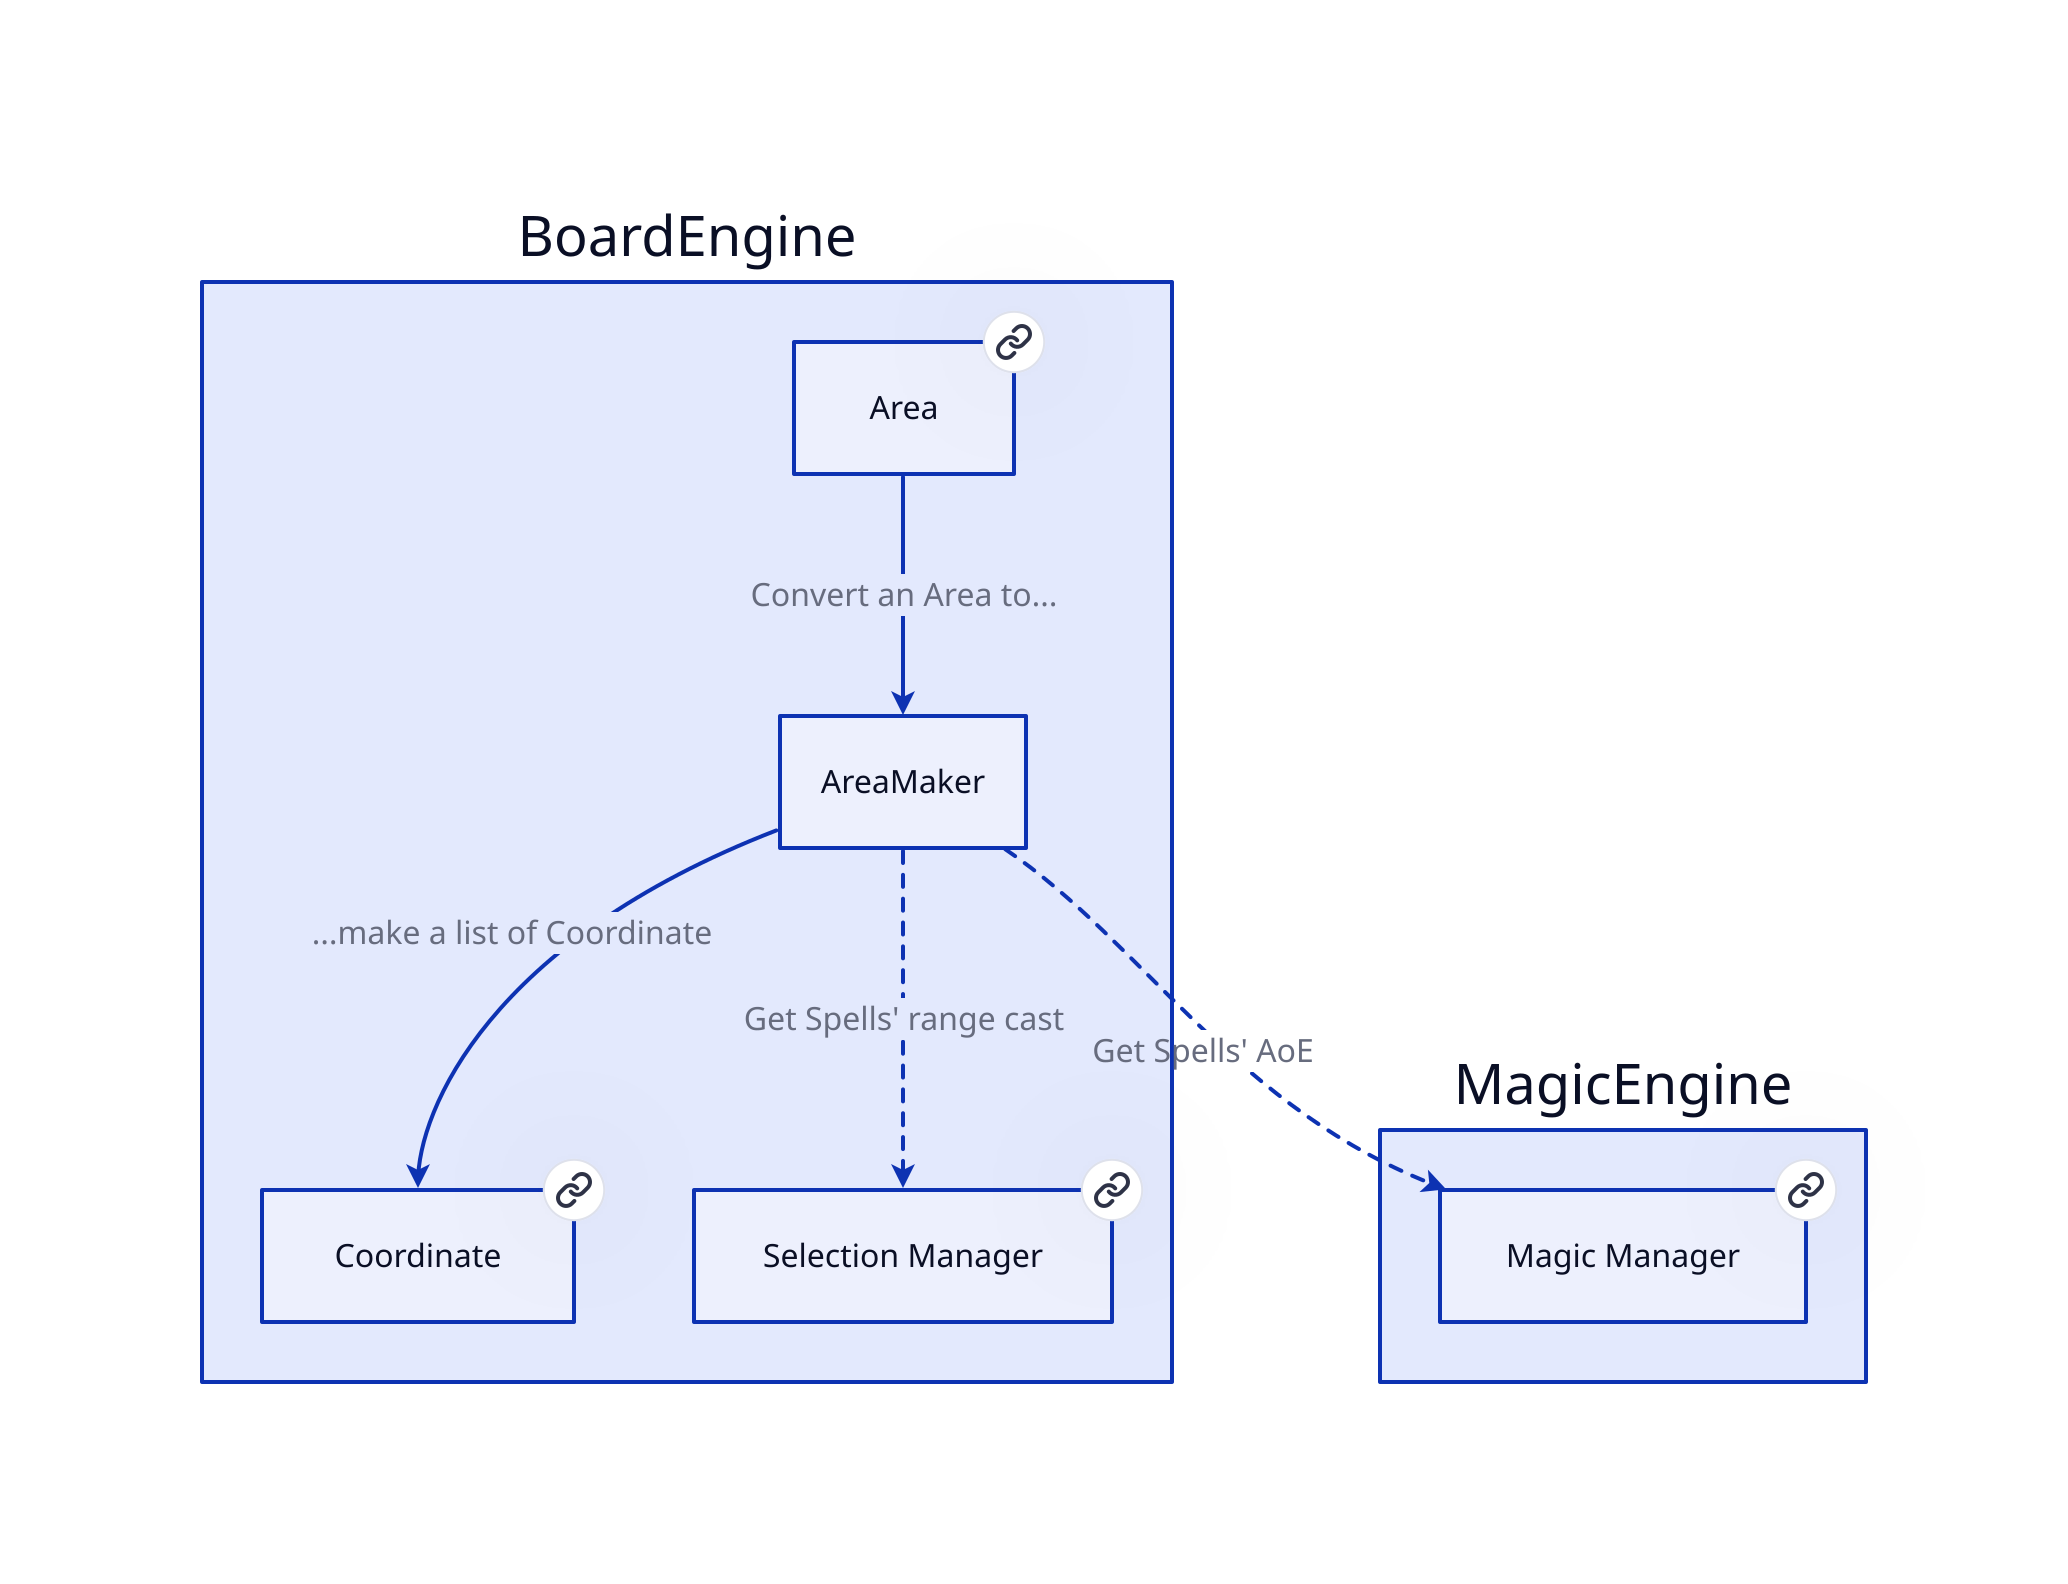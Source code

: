 # Nodes :
BoardEngine: {
    Coordinate: Coordinate {
       link: Coordinate
    }
    Area: Area {
       link: Area
    }
    SelectionManager: Selection Manager {
       link: SelectionManager
    }
}
MagicEngine: {
    MagicManager: Magic Manager {
       link: MagicManager
    }
}

# Links :
BoardEngine.AreaMaker -> BoardEngine.Coordinate: ...make a list of Coordinate {
source-arrowhead: {}
target-arrowhead: {shape: arrow}
}
BoardEngine.Area -> BoardEngine.AreaMaker: Convert an Area to... {
source-arrowhead: {}
target-arrowhead: {shape: arrow}
}
BoardEngine.AreaMaker -> MagicEngine.MagicManager: Get Spells' AoE {style.stroke-dash: 3
source-arrowhead: {}
target-arrowhead: {shape: arrow}
}
BoardEngine.AreaMaker -> BoardEngine.SelectionManager: Get Spells' range cast {style.stroke-dash: 3
source-arrowhead: {}
target-arrowhead: {shape: arrow}
}
